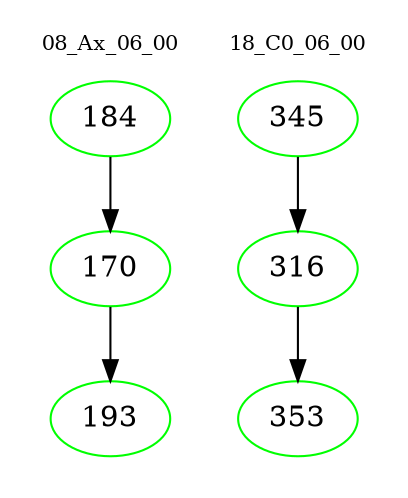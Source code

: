 digraph{
subgraph cluster_0 {
color = white
label = "08_Ax_06_00";
fontsize=10;
T0_184 [label="184", color="green"]
T0_184 -> T0_170 [color="black"]
T0_170 [label="170", color="green"]
T0_170 -> T0_193 [color="black"]
T0_193 [label="193", color="green"]
}
subgraph cluster_1 {
color = white
label = "18_C0_06_00";
fontsize=10;
T1_345 [label="345", color="green"]
T1_345 -> T1_316 [color="black"]
T1_316 [label="316", color="green"]
T1_316 -> T1_353 [color="black"]
T1_353 [label="353", color="green"]
}
}
